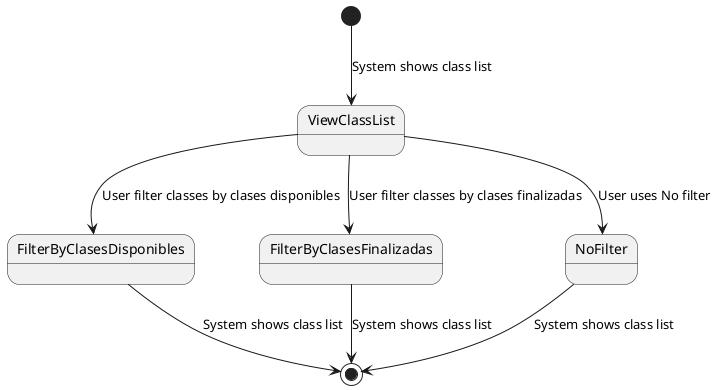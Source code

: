 @startuml
[*] --> ViewClassList : System shows class list
ViewClassList --> FilterByClasesDisponibles : User filter classes by clases disponibles
ViewClassList --> FilterByClasesFinalizadas : User filter classes by clases finalizadas
ViewClassList --> NoFilter : User uses No filter
FilterByClasesDisponibles --> [*] : System shows class list
FilterByClasesFinalizadas --> [*] : System shows class list
NoFilter --> [*] : System shows class list
@enduml